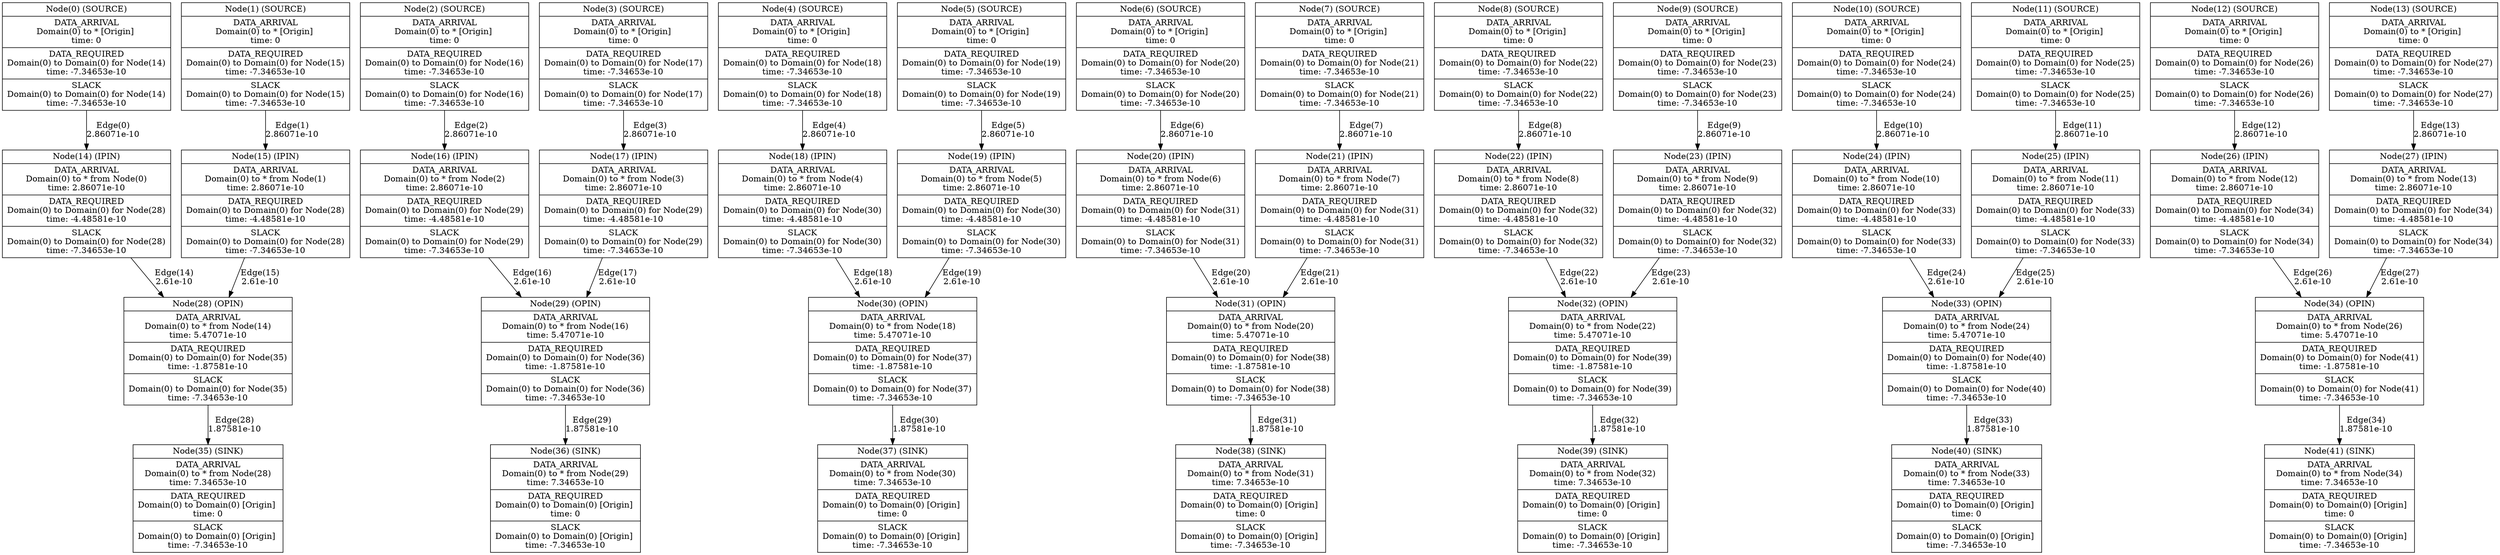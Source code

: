 digraph G {
	node[shape=record]
	node0[label="{Node(0) (SOURCE) | {DATA_ARRIVAL\nDomain(0) to * [Origin] \ntime: 0} | {DATA_REQUIRED\nDomain(0) to Domain(0) for Node(14)\ntime: -7.34653e-10} | {SLACK\nDomain(0) to Domain(0) for Node(14)\ntime: -7.34653e-10}}"]
	node1[label="{Node(1) (SOURCE) | {DATA_ARRIVAL\nDomain(0) to * [Origin] \ntime: 0} | {DATA_REQUIRED\nDomain(0) to Domain(0) for Node(15)\ntime: -7.34653e-10} | {SLACK\nDomain(0) to Domain(0) for Node(15)\ntime: -7.34653e-10}}"]
	node2[label="{Node(2) (SOURCE) | {DATA_ARRIVAL\nDomain(0) to * [Origin] \ntime: 0} | {DATA_REQUIRED\nDomain(0) to Domain(0) for Node(16)\ntime: -7.34653e-10} | {SLACK\nDomain(0) to Domain(0) for Node(16)\ntime: -7.34653e-10}}"]
	node3[label="{Node(3) (SOURCE) | {DATA_ARRIVAL\nDomain(0) to * [Origin] \ntime: 0} | {DATA_REQUIRED\nDomain(0) to Domain(0) for Node(17)\ntime: -7.34653e-10} | {SLACK\nDomain(0) to Domain(0) for Node(17)\ntime: -7.34653e-10}}"]
	node4[label="{Node(4) (SOURCE) | {DATA_ARRIVAL\nDomain(0) to * [Origin] \ntime: 0} | {DATA_REQUIRED\nDomain(0) to Domain(0) for Node(18)\ntime: -7.34653e-10} | {SLACK\nDomain(0) to Domain(0) for Node(18)\ntime: -7.34653e-10}}"]
	node5[label="{Node(5) (SOURCE) | {DATA_ARRIVAL\nDomain(0) to * [Origin] \ntime: 0} | {DATA_REQUIRED\nDomain(0) to Domain(0) for Node(19)\ntime: -7.34653e-10} | {SLACK\nDomain(0) to Domain(0) for Node(19)\ntime: -7.34653e-10}}"]
	node6[label="{Node(6) (SOURCE) | {DATA_ARRIVAL\nDomain(0) to * [Origin] \ntime: 0} | {DATA_REQUIRED\nDomain(0) to Domain(0) for Node(20)\ntime: -7.34653e-10} | {SLACK\nDomain(0) to Domain(0) for Node(20)\ntime: -7.34653e-10}}"]
	node7[label="{Node(7) (SOURCE) | {DATA_ARRIVAL\nDomain(0) to * [Origin] \ntime: 0} | {DATA_REQUIRED\nDomain(0) to Domain(0) for Node(21)\ntime: -7.34653e-10} | {SLACK\nDomain(0) to Domain(0) for Node(21)\ntime: -7.34653e-10}}"]
	node8[label="{Node(8) (SOURCE) | {DATA_ARRIVAL\nDomain(0) to * [Origin] \ntime: 0} | {DATA_REQUIRED\nDomain(0) to Domain(0) for Node(22)\ntime: -7.34653e-10} | {SLACK\nDomain(0) to Domain(0) for Node(22)\ntime: -7.34653e-10}}"]
	node9[label="{Node(9) (SOURCE) | {DATA_ARRIVAL\nDomain(0) to * [Origin] \ntime: 0} | {DATA_REQUIRED\nDomain(0) to Domain(0) for Node(23)\ntime: -7.34653e-10} | {SLACK\nDomain(0) to Domain(0) for Node(23)\ntime: -7.34653e-10}}"]
	node10[label="{Node(10) (SOURCE) | {DATA_ARRIVAL\nDomain(0) to * [Origin] \ntime: 0} | {DATA_REQUIRED\nDomain(0) to Domain(0) for Node(24)\ntime: -7.34653e-10} | {SLACK\nDomain(0) to Domain(0) for Node(24)\ntime: -7.34653e-10}}"]
	node11[label="{Node(11) (SOURCE) | {DATA_ARRIVAL\nDomain(0) to * [Origin] \ntime: 0} | {DATA_REQUIRED\nDomain(0) to Domain(0) for Node(25)\ntime: -7.34653e-10} | {SLACK\nDomain(0) to Domain(0) for Node(25)\ntime: -7.34653e-10}}"]
	node12[label="{Node(12) (SOURCE) | {DATA_ARRIVAL\nDomain(0) to * [Origin] \ntime: 0} | {DATA_REQUIRED\nDomain(0) to Domain(0) for Node(26)\ntime: -7.34653e-10} | {SLACK\nDomain(0) to Domain(0) for Node(26)\ntime: -7.34653e-10}}"]
	node13[label="{Node(13) (SOURCE) | {DATA_ARRIVAL\nDomain(0) to * [Origin] \ntime: 0} | {DATA_REQUIRED\nDomain(0) to Domain(0) for Node(27)\ntime: -7.34653e-10} | {SLACK\nDomain(0) to Domain(0) for Node(27)\ntime: -7.34653e-10}}"]
	node14[label="{Node(14) (IPIN) | {DATA_ARRIVAL\nDomain(0) to * from Node(0)\ntime: 2.86071e-10} | {DATA_REQUIRED\nDomain(0) to Domain(0) for Node(28)\ntime: -4.48581e-10} | {SLACK\nDomain(0) to Domain(0) for Node(28)\ntime: -7.34653e-10}}"]
	node15[label="{Node(15) (IPIN) | {DATA_ARRIVAL\nDomain(0) to * from Node(1)\ntime: 2.86071e-10} | {DATA_REQUIRED\nDomain(0) to Domain(0) for Node(28)\ntime: -4.48581e-10} | {SLACK\nDomain(0) to Domain(0) for Node(28)\ntime: -7.34653e-10}}"]
	node16[label="{Node(16) (IPIN) | {DATA_ARRIVAL\nDomain(0) to * from Node(2)\ntime: 2.86071e-10} | {DATA_REQUIRED\nDomain(0) to Domain(0) for Node(29)\ntime: -4.48581e-10} | {SLACK\nDomain(0) to Domain(0) for Node(29)\ntime: -7.34653e-10}}"]
	node17[label="{Node(17) (IPIN) | {DATA_ARRIVAL\nDomain(0) to * from Node(3)\ntime: 2.86071e-10} | {DATA_REQUIRED\nDomain(0) to Domain(0) for Node(29)\ntime: -4.48581e-10} | {SLACK\nDomain(0) to Domain(0) for Node(29)\ntime: -7.34653e-10}}"]
	node18[label="{Node(18) (IPIN) | {DATA_ARRIVAL\nDomain(0) to * from Node(4)\ntime: 2.86071e-10} | {DATA_REQUIRED\nDomain(0) to Domain(0) for Node(30)\ntime: -4.48581e-10} | {SLACK\nDomain(0) to Domain(0) for Node(30)\ntime: -7.34653e-10}}"]
	node19[label="{Node(19) (IPIN) | {DATA_ARRIVAL\nDomain(0) to * from Node(5)\ntime: 2.86071e-10} | {DATA_REQUIRED\nDomain(0) to Domain(0) for Node(30)\ntime: -4.48581e-10} | {SLACK\nDomain(0) to Domain(0) for Node(30)\ntime: -7.34653e-10}}"]
	node20[label="{Node(20) (IPIN) | {DATA_ARRIVAL\nDomain(0) to * from Node(6)\ntime: 2.86071e-10} | {DATA_REQUIRED\nDomain(0) to Domain(0) for Node(31)\ntime: -4.48581e-10} | {SLACK\nDomain(0) to Domain(0) for Node(31)\ntime: -7.34653e-10}}"]
	node21[label="{Node(21) (IPIN) | {DATA_ARRIVAL\nDomain(0) to * from Node(7)\ntime: 2.86071e-10} | {DATA_REQUIRED\nDomain(0) to Domain(0) for Node(31)\ntime: -4.48581e-10} | {SLACK\nDomain(0) to Domain(0) for Node(31)\ntime: -7.34653e-10}}"]
	node22[label="{Node(22) (IPIN) | {DATA_ARRIVAL\nDomain(0) to * from Node(8)\ntime: 2.86071e-10} | {DATA_REQUIRED\nDomain(0) to Domain(0) for Node(32)\ntime: -4.48581e-10} | {SLACK\nDomain(0) to Domain(0) for Node(32)\ntime: -7.34653e-10}}"]
	node23[label="{Node(23) (IPIN) | {DATA_ARRIVAL\nDomain(0) to * from Node(9)\ntime: 2.86071e-10} | {DATA_REQUIRED\nDomain(0) to Domain(0) for Node(32)\ntime: -4.48581e-10} | {SLACK\nDomain(0) to Domain(0) for Node(32)\ntime: -7.34653e-10}}"]
	node24[label="{Node(24) (IPIN) | {DATA_ARRIVAL\nDomain(0) to * from Node(10)\ntime: 2.86071e-10} | {DATA_REQUIRED\nDomain(0) to Domain(0) for Node(33)\ntime: -4.48581e-10} | {SLACK\nDomain(0) to Domain(0) for Node(33)\ntime: -7.34653e-10}}"]
	node25[label="{Node(25) (IPIN) | {DATA_ARRIVAL\nDomain(0) to * from Node(11)\ntime: 2.86071e-10} | {DATA_REQUIRED\nDomain(0) to Domain(0) for Node(33)\ntime: -4.48581e-10} | {SLACK\nDomain(0) to Domain(0) for Node(33)\ntime: -7.34653e-10}}"]
	node26[label="{Node(26) (IPIN) | {DATA_ARRIVAL\nDomain(0) to * from Node(12)\ntime: 2.86071e-10} | {DATA_REQUIRED\nDomain(0) to Domain(0) for Node(34)\ntime: -4.48581e-10} | {SLACK\nDomain(0) to Domain(0) for Node(34)\ntime: -7.34653e-10}}"]
	node27[label="{Node(27) (IPIN) | {DATA_ARRIVAL\nDomain(0) to * from Node(13)\ntime: 2.86071e-10} | {DATA_REQUIRED\nDomain(0) to Domain(0) for Node(34)\ntime: -4.48581e-10} | {SLACK\nDomain(0) to Domain(0) for Node(34)\ntime: -7.34653e-10}}"]
	node28[label="{Node(28) (OPIN) | {DATA_ARRIVAL\nDomain(0) to * from Node(14)\ntime: 5.47071e-10} | {DATA_REQUIRED\nDomain(0) to Domain(0) for Node(35)\ntime: -1.87581e-10} | {SLACK\nDomain(0) to Domain(0) for Node(35)\ntime: -7.34653e-10}}"]
	node29[label="{Node(29) (OPIN) | {DATA_ARRIVAL\nDomain(0) to * from Node(16)\ntime: 5.47071e-10} | {DATA_REQUIRED\nDomain(0) to Domain(0) for Node(36)\ntime: -1.87581e-10} | {SLACK\nDomain(0) to Domain(0) for Node(36)\ntime: -7.34653e-10}}"]
	node30[label="{Node(30) (OPIN) | {DATA_ARRIVAL\nDomain(0) to * from Node(18)\ntime: 5.47071e-10} | {DATA_REQUIRED\nDomain(0) to Domain(0) for Node(37)\ntime: -1.87581e-10} | {SLACK\nDomain(0) to Domain(0) for Node(37)\ntime: -7.34653e-10}}"]
	node31[label="{Node(31) (OPIN) | {DATA_ARRIVAL\nDomain(0) to * from Node(20)\ntime: 5.47071e-10} | {DATA_REQUIRED\nDomain(0) to Domain(0) for Node(38)\ntime: -1.87581e-10} | {SLACK\nDomain(0) to Domain(0) for Node(38)\ntime: -7.34653e-10}}"]
	node32[label="{Node(32) (OPIN) | {DATA_ARRIVAL\nDomain(0) to * from Node(22)\ntime: 5.47071e-10} | {DATA_REQUIRED\nDomain(0) to Domain(0) for Node(39)\ntime: -1.87581e-10} | {SLACK\nDomain(0) to Domain(0) for Node(39)\ntime: -7.34653e-10}}"]
	node33[label="{Node(33) (OPIN) | {DATA_ARRIVAL\nDomain(0) to * from Node(24)\ntime: 5.47071e-10} | {DATA_REQUIRED\nDomain(0) to Domain(0) for Node(40)\ntime: -1.87581e-10} | {SLACK\nDomain(0) to Domain(0) for Node(40)\ntime: -7.34653e-10}}"]
	node34[label="{Node(34) (OPIN) | {DATA_ARRIVAL\nDomain(0) to * from Node(26)\ntime: 5.47071e-10} | {DATA_REQUIRED\nDomain(0) to Domain(0) for Node(41)\ntime: -1.87581e-10} | {SLACK\nDomain(0) to Domain(0) for Node(41)\ntime: -7.34653e-10}}"]
	node35[label="{Node(35) (SINK) | {DATA_ARRIVAL\nDomain(0) to * from Node(28)\ntime: 7.34653e-10} | {DATA_REQUIRED\nDomain(0) to Domain(0) [Origin] \ntime: 0} | {SLACK\nDomain(0) to Domain(0) [Origin] \ntime: -7.34653e-10}}"]
	node36[label="{Node(36) (SINK) | {DATA_ARRIVAL\nDomain(0) to * from Node(29)\ntime: 7.34653e-10} | {DATA_REQUIRED\nDomain(0) to Domain(0) [Origin] \ntime: 0} | {SLACK\nDomain(0) to Domain(0) [Origin] \ntime: -7.34653e-10}}"]
	node37[label="{Node(37) (SINK) | {DATA_ARRIVAL\nDomain(0) to * from Node(30)\ntime: 7.34653e-10} | {DATA_REQUIRED\nDomain(0) to Domain(0) [Origin] \ntime: 0} | {SLACK\nDomain(0) to Domain(0) [Origin] \ntime: -7.34653e-10}}"]
	node38[label="{Node(38) (SINK) | {DATA_ARRIVAL\nDomain(0) to * from Node(31)\ntime: 7.34653e-10} | {DATA_REQUIRED\nDomain(0) to Domain(0) [Origin] \ntime: 0} | {SLACK\nDomain(0) to Domain(0) [Origin] \ntime: -7.34653e-10}}"]
	node39[label="{Node(39) (SINK) | {DATA_ARRIVAL\nDomain(0) to * from Node(32)\ntime: 7.34653e-10} | {DATA_REQUIRED\nDomain(0) to Domain(0) [Origin] \ntime: 0} | {SLACK\nDomain(0) to Domain(0) [Origin] \ntime: -7.34653e-10}}"]
	node40[label="{Node(40) (SINK) | {DATA_ARRIVAL\nDomain(0) to * from Node(33)\ntime: 7.34653e-10} | {DATA_REQUIRED\nDomain(0) to Domain(0) [Origin] \ntime: 0} | {SLACK\nDomain(0) to Domain(0) [Origin] \ntime: -7.34653e-10}}"]
	node41[label="{Node(41) (SINK) | {DATA_ARRIVAL\nDomain(0) to * from Node(34)\ntime: 7.34653e-10} | {DATA_REQUIRED\nDomain(0) to Domain(0) [Origin] \ntime: 0} | {SLACK\nDomain(0) to Domain(0) [Origin] \ntime: -7.34653e-10}}"]
	{rank = same; node0; node1; node2; node3; node4; node5; node6; node7; node8; node9; node10; node11; node12; node13; }
	{rank = same; node14; node15; node16; node17; node18; node19; node20; node21; node22; node23; node24; node25; node26; node27; }
	{rank = same; node28; node29; node30; node31; node32; node33; node34; }
	{rank = same; node35; node36; node37; node38; node39; node40; node41; }
	node0 -> node14 [ label="Edge(0)\n2.86071e-10"];
	node1 -> node15 [ label="Edge(1)\n2.86071e-10"];
	node2 -> node16 [ label="Edge(2)\n2.86071e-10"];
	node3 -> node17 [ label="Edge(3)\n2.86071e-10"];
	node4 -> node18 [ label="Edge(4)\n2.86071e-10"];
	node5 -> node19 [ label="Edge(5)\n2.86071e-10"];
	node6 -> node20 [ label="Edge(6)\n2.86071e-10"];
	node7 -> node21 [ label="Edge(7)\n2.86071e-10"];
	node8 -> node22 [ label="Edge(8)\n2.86071e-10"];
	node9 -> node23 [ label="Edge(9)\n2.86071e-10"];
	node10 -> node24 [ label="Edge(10)\n2.86071e-10"];
	node11 -> node25 [ label="Edge(11)\n2.86071e-10"];
	node12 -> node26 [ label="Edge(12)\n2.86071e-10"];
	node13 -> node27 [ label="Edge(13)\n2.86071e-10"];
	node14 -> node28 [ label="Edge(14)\n2.61e-10"];
	node15 -> node28 [ label="Edge(15)\n2.61e-10"];
	node16 -> node29 [ label="Edge(16)\n2.61e-10"];
	node17 -> node29 [ label="Edge(17)\n2.61e-10"];
	node18 -> node30 [ label="Edge(18)\n2.61e-10"];
	node19 -> node30 [ label="Edge(19)\n2.61e-10"];
	node20 -> node31 [ label="Edge(20)\n2.61e-10"];
	node21 -> node31 [ label="Edge(21)\n2.61e-10"];
	node22 -> node32 [ label="Edge(22)\n2.61e-10"];
	node23 -> node32 [ label="Edge(23)\n2.61e-10"];
	node24 -> node33 [ label="Edge(24)\n2.61e-10"];
	node25 -> node33 [ label="Edge(25)\n2.61e-10"];
	node26 -> node34 [ label="Edge(26)\n2.61e-10"];
	node27 -> node34 [ label="Edge(27)\n2.61e-10"];
	node28 -> node35 [ label="Edge(28)\n1.87581e-10"];
	node29 -> node36 [ label="Edge(29)\n1.87581e-10"];
	node30 -> node37 [ label="Edge(30)\n1.87581e-10"];
	node31 -> node38 [ label="Edge(31)\n1.87581e-10"];
	node32 -> node39 [ label="Edge(32)\n1.87581e-10"];
	node33 -> node40 [ label="Edge(33)\n1.87581e-10"];
	node34 -> node41 [ label="Edge(34)\n1.87581e-10"];
}
